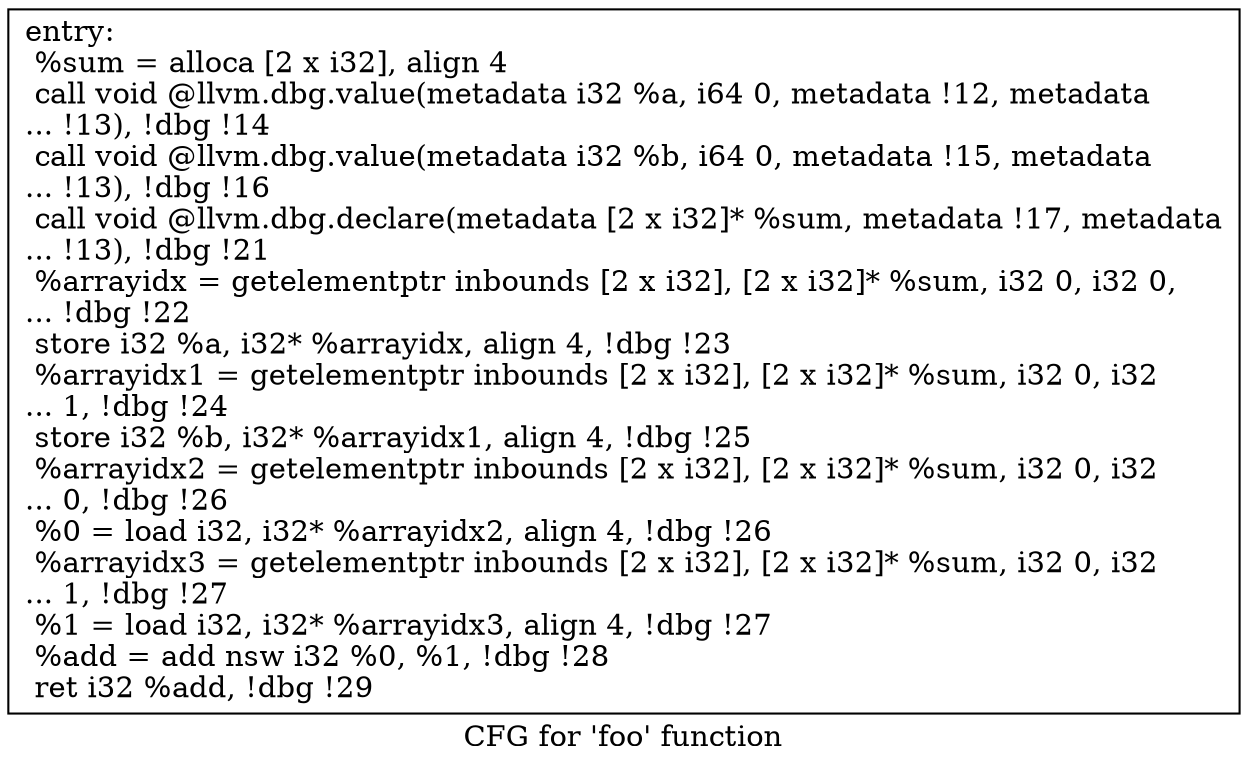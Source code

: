 digraph "CFG for 'foo' function" {
	label="CFG for 'foo' function";

	Node0x555a390 [shape=record,label="{entry:\l  %sum = alloca [2 x i32], align 4\l  call void @llvm.dbg.value(metadata i32 %a, i64 0, metadata !12, metadata\l... !13), !dbg !14\l  call void @llvm.dbg.value(metadata i32 %b, i64 0, metadata !15, metadata\l... !13), !dbg !16\l  call void @llvm.dbg.declare(metadata [2 x i32]* %sum, metadata !17, metadata\l... !13), !dbg !21\l  %arrayidx = getelementptr inbounds [2 x i32], [2 x i32]* %sum, i32 0, i32 0,\l... !dbg !22\l  store i32 %a, i32* %arrayidx, align 4, !dbg !23\l  %arrayidx1 = getelementptr inbounds [2 x i32], [2 x i32]* %sum, i32 0, i32\l... 1, !dbg !24\l  store i32 %b, i32* %arrayidx1, align 4, !dbg !25\l  %arrayidx2 = getelementptr inbounds [2 x i32], [2 x i32]* %sum, i32 0, i32\l... 0, !dbg !26\l  %0 = load i32, i32* %arrayidx2, align 4, !dbg !26\l  %arrayidx3 = getelementptr inbounds [2 x i32], [2 x i32]* %sum, i32 0, i32\l... 1, !dbg !27\l  %1 = load i32, i32* %arrayidx3, align 4, !dbg !27\l  %add = add nsw i32 %0, %1, !dbg !28\l  ret i32 %add, !dbg !29\l}"];
}
